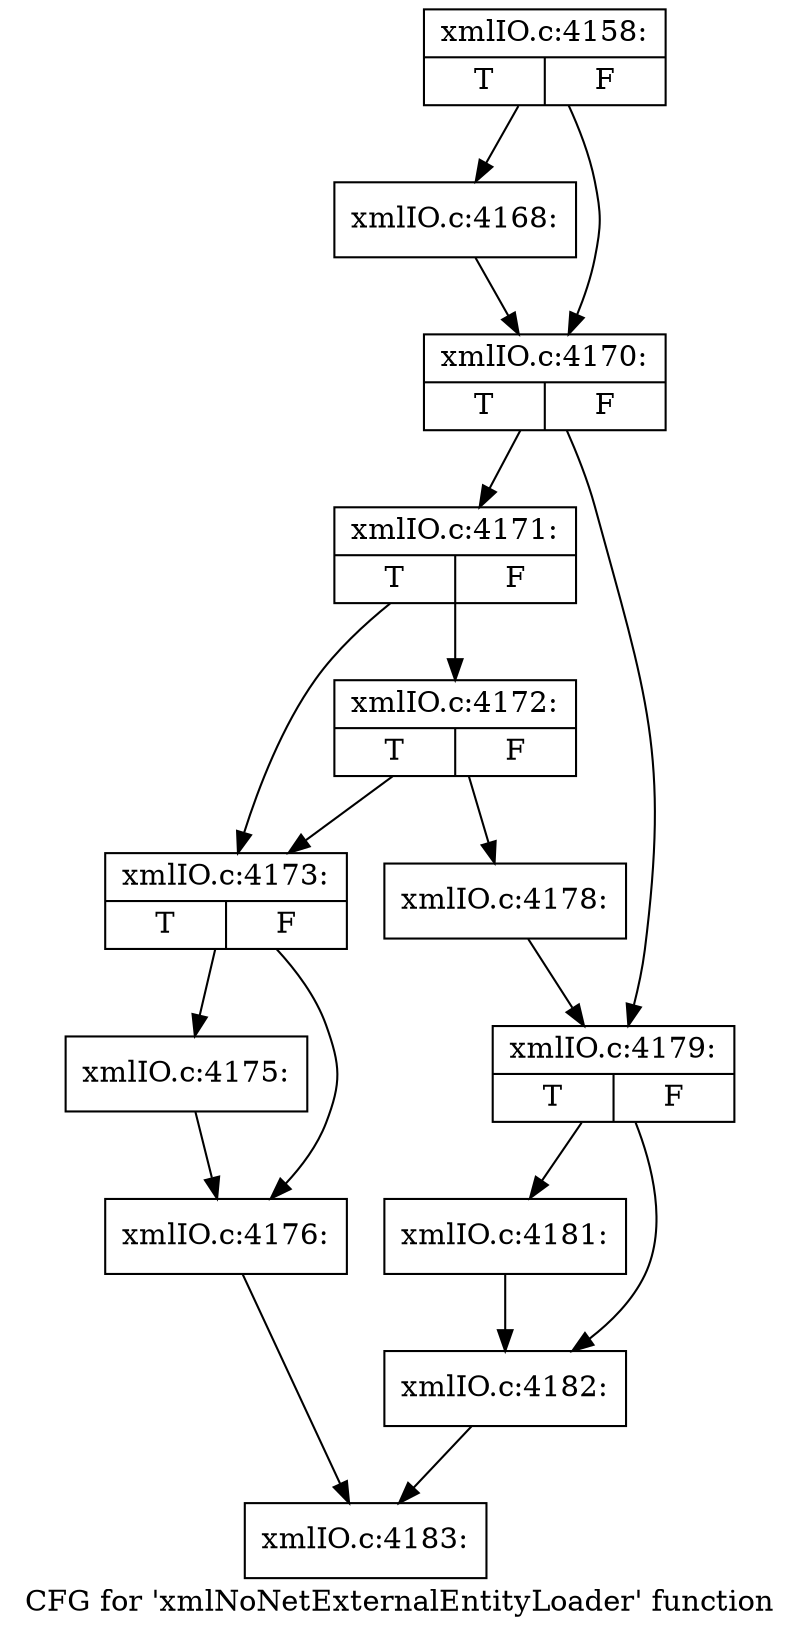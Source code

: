 digraph "CFG for 'xmlNoNetExternalEntityLoader' function" {
	label="CFG for 'xmlNoNetExternalEntityLoader' function";

	Node0x5369300 [shape=record,label="{xmlIO.c:4158:|{<s0>T|<s1>F}}"];
	Node0x5369300 -> Node0x53717f0;
	Node0x5369300 -> Node0x5371c70;
	Node0x53717f0 [shape=record,label="{xmlIO.c:4168:}"];
	Node0x53717f0 -> Node0x5371c70;
	Node0x5371c70 [shape=record,label="{xmlIO.c:4170:|{<s0>T|<s1>F}}"];
	Node0x5371c70 -> Node0x5371f70;
	Node0x5371c70 -> Node0x5371fc0;
	Node0x5371f70 [shape=record,label="{xmlIO.c:4171:|{<s0>T|<s1>F}}"];
	Node0x5371f70 -> Node0x5372310;
	Node0x5371f70 -> Node0x5372270;
	Node0x5372310 [shape=record,label="{xmlIO.c:4172:|{<s0>T|<s1>F}}"];
	Node0x5372310 -> Node0x53722c0;
	Node0x5372310 -> Node0x5372270;
	Node0x5372270 [shape=record,label="{xmlIO.c:4173:|{<s0>T|<s1>F}}"];
	Node0x5372270 -> Node0x5372ca0;
	Node0x5372270 -> Node0x5372cf0;
	Node0x5372ca0 [shape=record,label="{xmlIO.c:4175:}"];
	Node0x5372ca0 -> Node0x5372cf0;
	Node0x5372cf0 [shape=record,label="{xmlIO.c:4176:}"];
	Node0x5372cf0 -> Node0x4e92250;
	Node0x53722c0 [shape=record,label="{xmlIO.c:4178:}"];
	Node0x53722c0 -> Node0x5371fc0;
	Node0x5371fc0 [shape=record,label="{xmlIO.c:4179:|{<s0>T|<s1>F}}"];
	Node0x5371fc0 -> Node0x5271db0;
	Node0x5371fc0 -> Node0x5271e00;
	Node0x5271db0 [shape=record,label="{xmlIO.c:4181:}"];
	Node0x5271db0 -> Node0x5271e00;
	Node0x5271e00 [shape=record,label="{xmlIO.c:4182:}"];
	Node0x5271e00 -> Node0x4e92250;
	Node0x4e92250 [shape=record,label="{xmlIO.c:4183:}"];
}
